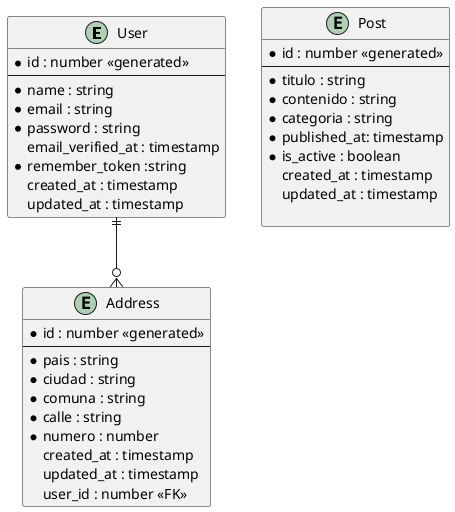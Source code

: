 @startuml ER-diagram

entity User {
    * id : number <<generated>>
    --
    * name : string
    * email : string
    * password : string
    email_verified_at : timestamp
    * remember_token :string
    created_at : timestamp
    updated_at : timestamp
}

entity Address {
    * id : number <<generated>>
    --
    * pais : string
    * ciudad : string
    * comuna : string
    * calle : string
    * numero : number
    created_at : timestamp
    updated_at : timestamp
    user_id : number <<FK>>
}

entity Post {
    * id : number <<generated>>
    --
    * titulo : string
    * contenido : string
    * categoria : string
    * published_at: timestamp
    * is_active : boolean
    created_at : timestamp
    updated_at : timestamp

}

User ||--o{ Address

' o -> 0
' | -> 1
' { -> 1..*
' } -> 1..*

@enduml
